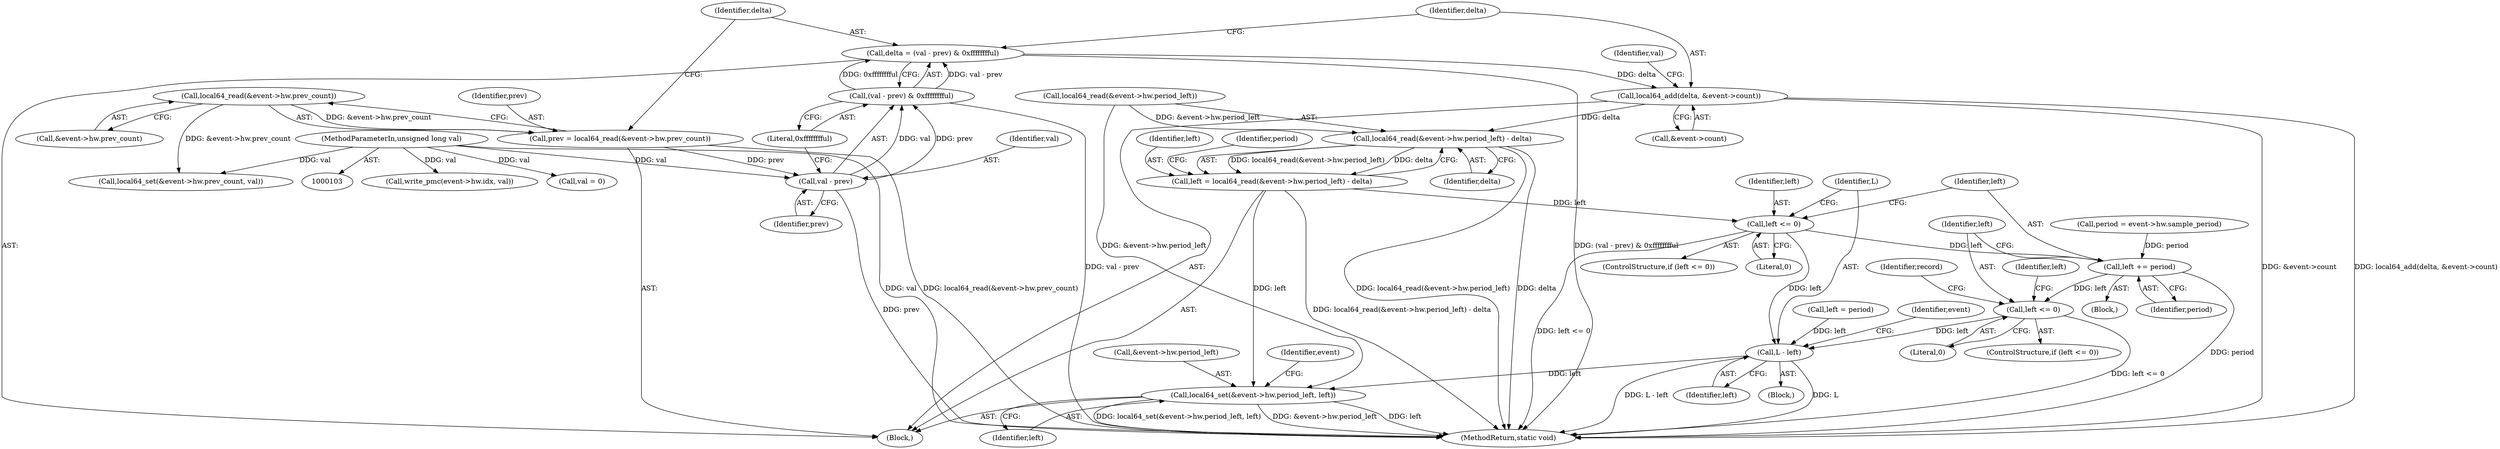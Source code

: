 digraph "0_linux_a8b0ca17b80e92faab46ee7179ba9e99ccb61233_18@pointer" {
"1000157" [label="(Call,local64_add(delta, &event->count))"];
"1000150" [label="(Call,delta = (val - prev) & 0xfffffffful)"];
"1000152" [label="(Call,(val - prev) & 0xfffffffful)"];
"1000153" [label="(Call,val - prev)"];
"1000105" [label="(MethodParameterIn,unsigned long val)"];
"1000141" [label="(Call,prev = local64_read(&event->hw.prev_count))"];
"1000143" [label="(Call,local64_read(&event->hw.prev_count))"];
"1000168" [label="(Call,local64_read(&event->hw.period_left) - delta)"];
"1000166" [label="(Call,left = local64_read(&event->hw.period_left) - delta)"];
"1000181" [label="(Call,left <= 0)"];
"1000185" [label="(Call,left += period)"];
"1000189" [label="(Call,left <= 0)"];
"1000209" [label="(Call,L - left)"];
"1000227" [label="(Call,local64_set(&event->hw.period_left, left))"];
"1000212" [label="(Call,write_pmc(event->hw.idx, val))"];
"1000167" [label="(Identifier,left)"];
"1000178" [label="(Identifier,period)"];
"1000209" [label="(Call,L - left)"];
"1000163" [label="(Call,val = 0)"];
"1000155" [label="(Identifier,prev)"];
"1000236" [label="(Identifier,event)"];
"1000186" [label="(Identifier,left)"];
"1000108" [label="(Block,)"];
"1000234" [label="(Identifier,left)"];
"1000188" [label="(ControlStructure,if (left <= 0))"];
"1000196" [label="(Identifier,record)"];
"1000183" [label="(Literal,0)"];
"1000193" [label="(Identifier,left)"];
"1000211" [label="(Identifier,left)"];
"1000189" [label="(Call,left <= 0)"];
"1000187" [label="(Identifier,period)"];
"1000182" [label="(Identifier,left)"];
"1000159" [label="(Call,&event->count)"];
"1000185" [label="(Call,left += period)"];
"1000168" [label="(Call,local64_read(&event->hw.period_left) - delta)"];
"1000228" [label="(Call,&event->hw.period_left)"];
"1000191" [label="(Literal,0)"];
"1000142" [label="(Identifier,prev)"];
"1000166" [label="(Call,left = local64_read(&event->hw.period_left) - delta)"];
"1000110" [label="(Call,period = event->hw.sample_period)"];
"1000164" [label="(Identifier,val)"];
"1000151" [label="(Identifier,delta)"];
"1000152" [label="(Call,(val - prev) & 0xfffffffful)"];
"1000192" [label="(Call,left = period)"];
"1000215" [label="(Identifier,event)"];
"1000179" [label="(Block,)"];
"1000181" [label="(Call,left <= 0)"];
"1000154" [label="(Identifier,val)"];
"1000144" [label="(Call,&event->hw.prev_count)"];
"1000150" [label="(Call,delta = (val - prev) & 0xfffffffful)"];
"1000143" [label="(Call,local64_read(&event->hw.prev_count))"];
"1000264" [label="(MethodReturn,static void)"];
"1000184" [label="(Block,)"];
"1000105" [label="(MethodParameterIn,unsigned long val)"];
"1000190" [label="(Identifier,left)"];
"1000180" [label="(ControlStructure,if (left <= 0))"];
"1000227" [label="(Call,local64_set(&event->hw.period_left, left))"];
"1000156" [label="(Literal,0xfffffffful)"];
"1000219" [label="(Call,local64_set(&event->hw.prev_count, val))"];
"1000176" [label="(Identifier,delta)"];
"1000169" [label="(Call,local64_read(&event->hw.period_left))"];
"1000158" [label="(Identifier,delta)"];
"1000210" [label="(Identifier,L)"];
"1000141" [label="(Call,prev = local64_read(&event->hw.prev_count))"];
"1000157" [label="(Call,local64_add(delta, &event->count))"];
"1000153" [label="(Call,val - prev)"];
"1000157" -> "1000108"  [label="AST: "];
"1000157" -> "1000159"  [label="CFG: "];
"1000158" -> "1000157"  [label="AST: "];
"1000159" -> "1000157"  [label="AST: "];
"1000164" -> "1000157"  [label="CFG: "];
"1000157" -> "1000264"  [label="DDG: &event->count"];
"1000157" -> "1000264"  [label="DDG: local64_add(delta, &event->count)"];
"1000150" -> "1000157"  [label="DDG: delta"];
"1000157" -> "1000168"  [label="DDG: delta"];
"1000150" -> "1000108"  [label="AST: "];
"1000150" -> "1000152"  [label="CFG: "];
"1000151" -> "1000150"  [label="AST: "];
"1000152" -> "1000150"  [label="AST: "];
"1000158" -> "1000150"  [label="CFG: "];
"1000150" -> "1000264"  [label="DDG: (val - prev) & 0xfffffffful"];
"1000152" -> "1000150"  [label="DDG: val - prev"];
"1000152" -> "1000150"  [label="DDG: 0xfffffffful"];
"1000152" -> "1000156"  [label="CFG: "];
"1000153" -> "1000152"  [label="AST: "];
"1000156" -> "1000152"  [label="AST: "];
"1000152" -> "1000264"  [label="DDG: val - prev"];
"1000153" -> "1000152"  [label="DDG: val"];
"1000153" -> "1000152"  [label="DDG: prev"];
"1000153" -> "1000155"  [label="CFG: "];
"1000154" -> "1000153"  [label="AST: "];
"1000155" -> "1000153"  [label="AST: "];
"1000156" -> "1000153"  [label="CFG: "];
"1000153" -> "1000264"  [label="DDG: prev"];
"1000105" -> "1000153"  [label="DDG: val"];
"1000141" -> "1000153"  [label="DDG: prev"];
"1000105" -> "1000103"  [label="AST: "];
"1000105" -> "1000264"  [label="DDG: val"];
"1000105" -> "1000163"  [label="DDG: val"];
"1000105" -> "1000212"  [label="DDG: val"];
"1000105" -> "1000219"  [label="DDG: val"];
"1000141" -> "1000108"  [label="AST: "];
"1000141" -> "1000143"  [label="CFG: "];
"1000142" -> "1000141"  [label="AST: "];
"1000143" -> "1000141"  [label="AST: "];
"1000151" -> "1000141"  [label="CFG: "];
"1000141" -> "1000264"  [label="DDG: local64_read(&event->hw.prev_count)"];
"1000143" -> "1000141"  [label="DDG: &event->hw.prev_count"];
"1000143" -> "1000144"  [label="CFG: "];
"1000144" -> "1000143"  [label="AST: "];
"1000143" -> "1000219"  [label="DDG: &event->hw.prev_count"];
"1000168" -> "1000166"  [label="AST: "];
"1000168" -> "1000176"  [label="CFG: "];
"1000169" -> "1000168"  [label="AST: "];
"1000176" -> "1000168"  [label="AST: "];
"1000166" -> "1000168"  [label="CFG: "];
"1000168" -> "1000264"  [label="DDG: local64_read(&event->hw.period_left)"];
"1000168" -> "1000264"  [label="DDG: delta"];
"1000168" -> "1000166"  [label="DDG: local64_read(&event->hw.period_left)"];
"1000168" -> "1000166"  [label="DDG: delta"];
"1000169" -> "1000168"  [label="DDG: &event->hw.period_left"];
"1000166" -> "1000108"  [label="AST: "];
"1000167" -> "1000166"  [label="AST: "];
"1000178" -> "1000166"  [label="CFG: "];
"1000166" -> "1000264"  [label="DDG: local64_read(&event->hw.period_left) - delta"];
"1000166" -> "1000181"  [label="DDG: left"];
"1000166" -> "1000227"  [label="DDG: left"];
"1000181" -> "1000180"  [label="AST: "];
"1000181" -> "1000183"  [label="CFG: "];
"1000182" -> "1000181"  [label="AST: "];
"1000183" -> "1000181"  [label="AST: "];
"1000186" -> "1000181"  [label="CFG: "];
"1000210" -> "1000181"  [label="CFG: "];
"1000181" -> "1000264"  [label="DDG: left <= 0"];
"1000181" -> "1000185"  [label="DDG: left"];
"1000181" -> "1000209"  [label="DDG: left"];
"1000185" -> "1000184"  [label="AST: "];
"1000185" -> "1000187"  [label="CFG: "];
"1000186" -> "1000185"  [label="AST: "];
"1000187" -> "1000185"  [label="AST: "];
"1000190" -> "1000185"  [label="CFG: "];
"1000185" -> "1000264"  [label="DDG: period"];
"1000110" -> "1000185"  [label="DDG: period"];
"1000185" -> "1000189"  [label="DDG: left"];
"1000189" -> "1000188"  [label="AST: "];
"1000189" -> "1000191"  [label="CFG: "];
"1000190" -> "1000189"  [label="AST: "];
"1000191" -> "1000189"  [label="AST: "];
"1000193" -> "1000189"  [label="CFG: "];
"1000196" -> "1000189"  [label="CFG: "];
"1000189" -> "1000264"  [label="DDG: left <= 0"];
"1000189" -> "1000209"  [label="DDG: left"];
"1000209" -> "1000179"  [label="AST: "];
"1000209" -> "1000211"  [label="CFG: "];
"1000210" -> "1000209"  [label="AST: "];
"1000211" -> "1000209"  [label="AST: "];
"1000215" -> "1000209"  [label="CFG: "];
"1000209" -> "1000264"  [label="DDG: L - left"];
"1000209" -> "1000264"  [label="DDG: L"];
"1000192" -> "1000209"  [label="DDG: left"];
"1000209" -> "1000227"  [label="DDG: left"];
"1000227" -> "1000108"  [label="AST: "];
"1000227" -> "1000234"  [label="CFG: "];
"1000228" -> "1000227"  [label="AST: "];
"1000234" -> "1000227"  [label="AST: "];
"1000236" -> "1000227"  [label="CFG: "];
"1000227" -> "1000264"  [label="DDG: local64_set(&event->hw.period_left, left)"];
"1000227" -> "1000264"  [label="DDG: &event->hw.period_left"];
"1000227" -> "1000264"  [label="DDG: left"];
"1000169" -> "1000227"  [label="DDG: &event->hw.period_left"];
}
